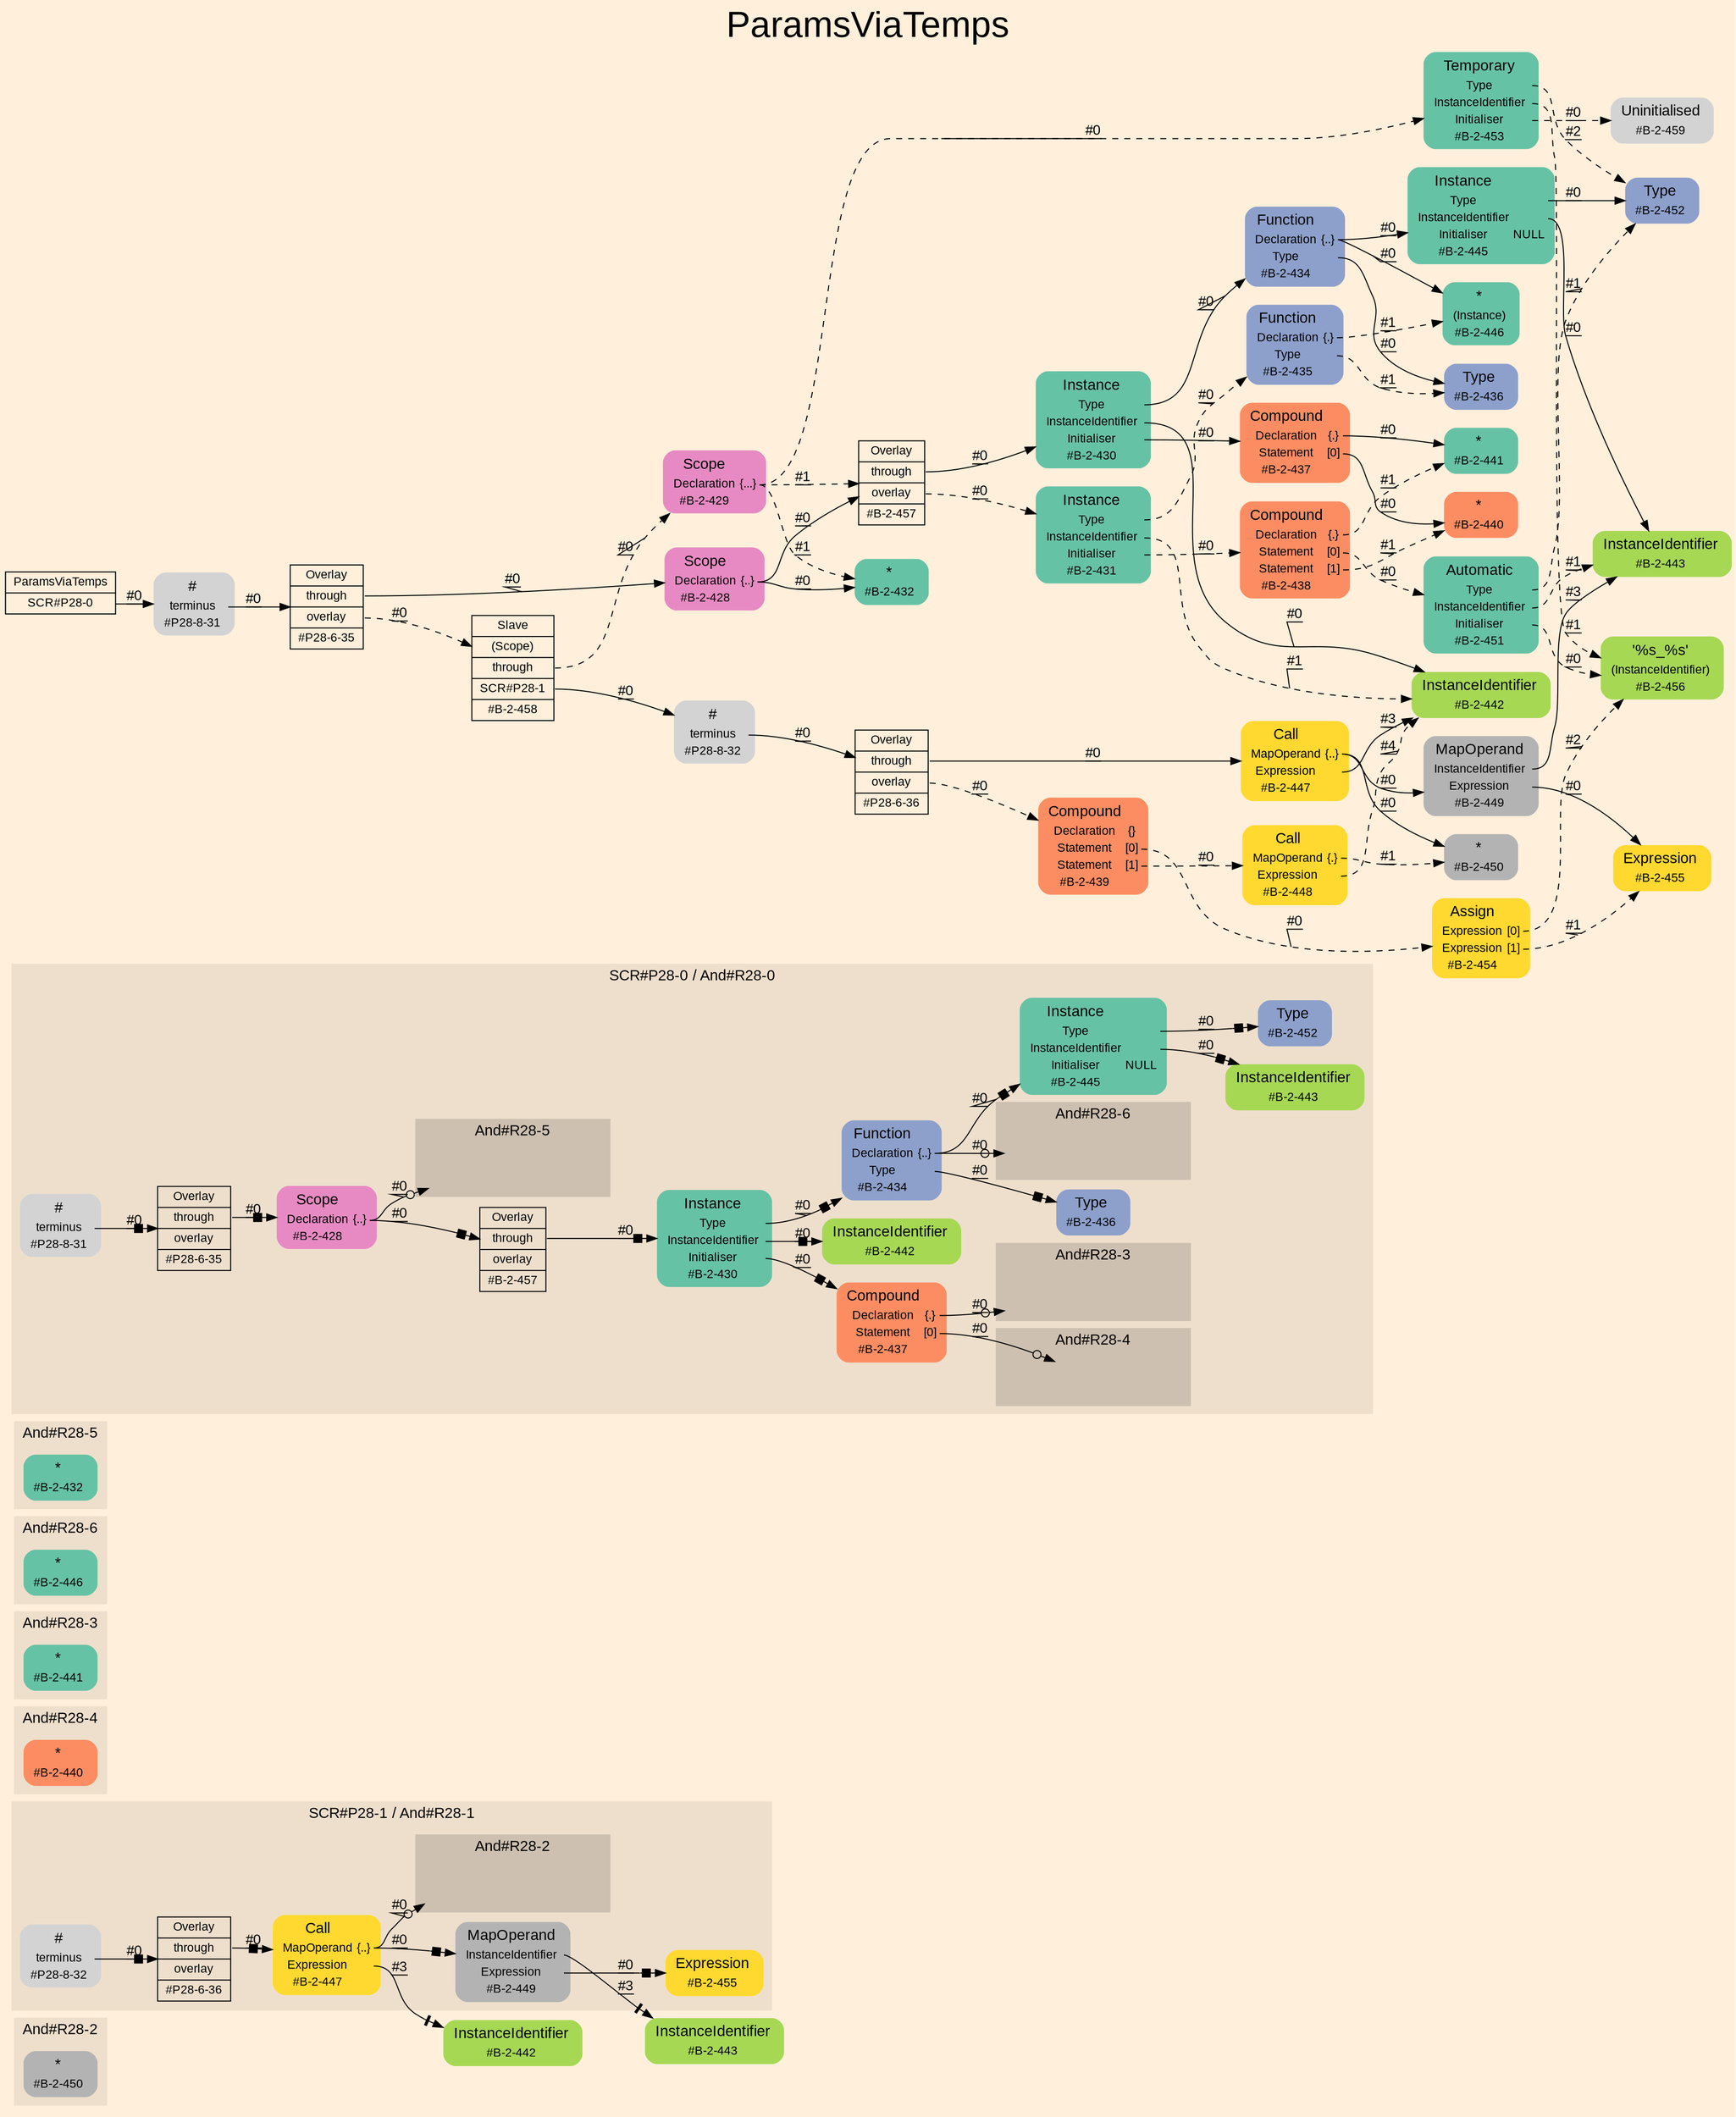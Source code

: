 digraph "ParamsViaTemps" {
label = "ParamsViaTemps"
labelloc = t
fontsize = "36"
graph [
    rankdir = "LR"
    ranksep = 0.3
    bgcolor = antiquewhite1
    color = black
    fontcolor = black
    fontname = "Arial"
];
node [
    fontname = "Arial"
];
edge [
    fontname = "Arial"
];

// -------------------- figure And#R28-2 --------------------
subgraph "clusterAnd#R28-2" {
    label = "And#R28-2"
    style = "filled"
    color = antiquewhite2
    fontsize = "15"
    "And#R28-2 / #B-2-450" [
        shape = "plaintext"
        fillcolor = "/set28/8"
        label = <<TABLE BORDER="0" CELLBORDER="0" CELLSPACING="0">
         <TR><TD><FONT POINT-SIZE="15.0">*</FONT></TD><TD></TD></TR>
         <TR><TD>#B-2-450</TD><TD PORT="port0"></TD></TR>
        </TABLE>>
        style = "rounded,filled"
        fontsize = "12"
    ];
    
}


// -------------------- figure And#R28-1 --------------------
"And#R28-1 / #B-2-443" [
    shape = "plaintext"
    fillcolor = "/set28/5"
    label = <<TABLE BORDER="0" CELLBORDER="0" CELLSPACING="0">
     <TR><TD><FONT POINT-SIZE="15.0">InstanceIdentifier</FONT></TD><TD></TD></TR>
     <TR><TD>#B-2-443</TD><TD PORT="port0"></TD></TR>
    </TABLE>>
    style = "rounded,filled"
    fontsize = "12"
];

"And#R28-1 / #B-2-442" [
    shape = "plaintext"
    fillcolor = "/set28/5"
    label = <<TABLE BORDER="0" CELLBORDER="0" CELLSPACING="0">
     <TR><TD><FONT POINT-SIZE="15.0">InstanceIdentifier</FONT></TD><TD></TD></TR>
     <TR><TD>#B-2-442</TD><TD PORT="port0"></TD></TR>
    </TABLE>>
    style = "rounded,filled"
    fontsize = "12"
];

subgraph "clusterAnd#R28-1" {
    label = "SCR#P28-1 / And#R28-1"
    style = "filled"
    color = antiquewhite2
    fontsize = "15"
    "And#R28-1 / #B-2-449" [
        shape = "plaintext"
        fillcolor = "/set28/8"
        label = <<TABLE BORDER="0" CELLBORDER="0" CELLSPACING="0">
         <TR><TD><FONT POINT-SIZE="15.0">MapOperand</FONT></TD><TD></TD></TR>
         <TR><TD>InstanceIdentifier</TD><TD PORT="port0"></TD></TR>
         <TR><TD>Expression</TD><TD PORT="port1"></TD></TR>
         <TR><TD>#B-2-449</TD><TD PORT="port2"></TD></TR>
        </TABLE>>
        style = "rounded,filled"
        fontsize = "12"
    ];
    
    "And#R28-1 / #P28-6-36" [
        shape = "record"
        fillcolor = antiquewhite2
        label = "<fixed> Overlay | <port0> through | <port1> overlay | <port2> #P28-6-36"
        style = "filled"
        fontsize = "12"
        color = black
        fontcolor = black
    ];
    
    "And#R28-1 / #B-2-455" [
        shape = "plaintext"
        fillcolor = "/set28/6"
        label = <<TABLE BORDER="0" CELLBORDER="0" CELLSPACING="0">
         <TR><TD><FONT POINT-SIZE="15.0">Expression</FONT></TD><TD></TD></TR>
         <TR><TD>#B-2-455</TD><TD PORT="port0"></TD></TR>
        </TABLE>>
        style = "rounded,filled"
        fontsize = "12"
    ];
    
    "And#R28-1 / #B-2-447" [
        shape = "plaintext"
        fillcolor = "/set28/6"
        label = <<TABLE BORDER="0" CELLBORDER="0" CELLSPACING="0">
         <TR><TD><FONT POINT-SIZE="15.0">Call</FONT></TD><TD></TD></TR>
         <TR><TD>MapOperand</TD><TD PORT="port0">{..}</TD></TR>
         <TR><TD>Expression</TD><TD PORT="port1"></TD></TR>
         <TR><TD>#B-2-447</TD><TD PORT="port2"></TD></TR>
        </TABLE>>
        style = "rounded,filled"
        fontsize = "12"
    ];
    
    "And#R28-1 / #P28-8-32" [
        shape = "plaintext"
        label = <<TABLE BORDER="0" CELLBORDER="0" CELLSPACING="0">
         <TR><TD><FONT POINT-SIZE="15.0">#</FONT></TD><TD></TD></TR>
         <TR><TD>terminus</TD><TD PORT="port0"></TD></TR>
         <TR><TD>#P28-8-32</TD><TD PORT="port1"></TD></TR>
        </TABLE>>
        style = "rounded,filled"
        fontsize = "12"
    ];
    
    subgraph "clusterAnd#R28-1 / And#R28-2" {
        label = "And#R28-2"
        style = "filled"
        color = antiquewhite3
        fontsize = "15"
        "And#R28-1 / #0 / #B-2-450" [
            shape = "none"
            style = "invisible"
        ];
        
    }
    
}


// -------------------- figure And#R28-4 --------------------
subgraph "clusterAnd#R28-4" {
    label = "And#R28-4"
    style = "filled"
    color = antiquewhite2
    fontsize = "15"
    "And#R28-4 / #B-2-440" [
        shape = "plaintext"
        fillcolor = "/set28/2"
        label = <<TABLE BORDER="0" CELLBORDER="0" CELLSPACING="0">
         <TR><TD><FONT POINT-SIZE="15.0">*</FONT></TD><TD></TD></TR>
         <TR><TD>#B-2-440</TD><TD PORT="port0"></TD></TR>
        </TABLE>>
        style = "rounded,filled"
        fontsize = "12"
    ];
    
}


// -------------------- figure And#R28-3 --------------------
subgraph "clusterAnd#R28-3" {
    label = "And#R28-3"
    style = "filled"
    color = antiquewhite2
    fontsize = "15"
    "And#R28-3 / #B-2-441" [
        shape = "plaintext"
        fillcolor = "/set28/1"
        label = <<TABLE BORDER="0" CELLBORDER="0" CELLSPACING="0">
         <TR><TD><FONT POINT-SIZE="15.0">*</FONT></TD><TD></TD></TR>
         <TR><TD>#B-2-441</TD><TD PORT="port0"></TD></TR>
        </TABLE>>
        style = "rounded,filled"
        fontsize = "12"
    ];
    
}


// -------------------- figure And#R28-6 --------------------
subgraph "clusterAnd#R28-6" {
    label = "And#R28-6"
    style = "filled"
    color = antiquewhite2
    fontsize = "15"
    "And#R28-6 / #B-2-446" [
        shape = "plaintext"
        fillcolor = "/set28/1"
        label = <<TABLE BORDER="0" CELLBORDER="0" CELLSPACING="0">
         <TR><TD><FONT POINT-SIZE="15.0">*</FONT></TD><TD></TD></TR>
         <TR><TD>#B-2-446</TD><TD PORT="port0"></TD></TR>
        </TABLE>>
        style = "rounded,filled"
        fontsize = "12"
    ];
    
}


// -------------------- figure And#R28-5 --------------------
subgraph "clusterAnd#R28-5" {
    label = "And#R28-5"
    style = "filled"
    color = antiquewhite2
    fontsize = "15"
    "And#R28-5 / #B-2-432" [
        shape = "plaintext"
        fillcolor = "/set28/1"
        label = <<TABLE BORDER="0" CELLBORDER="0" CELLSPACING="0">
         <TR><TD><FONT POINT-SIZE="15.0">*</FONT></TD><TD></TD></TR>
         <TR><TD>#B-2-432</TD><TD PORT="port0"></TD></TR>
        </TABLE>>
        style = "rounded,filled"
        fontsize = "12"
    ];
    
}


// -------------------- figure And#R28-0 --------------------
subgraph "clusterAnd#R28-0" {
    label = "SCR#P28-0 / And#R28-0"
    style = "filled"
    color = antiquewhite2
    fontsize = "15"
    "And#R28-0 / #B-2-445" [
        shape = "plaintext"
        fillcolor = "/set28/1"
        label = <<TABLE BORDER="0" CELLBORDER="0" CELLSPACING="0">
         <TR><TD><FONT POINT-SIZE="15.0">Instance</FONT></TD><TD></TD></TR>
         <TR><TD>Type</TD><TD PORT="port0"></TD></TR>
         <TR><TD>InstanceIdentifier</TD><TD PORT="port1"></TD></TR>
         <TR><TD>Initialiser</TD><TD PORT="port2">NULL</TD></TR>
         <TR><TD>#B-2-445</TD><TD PORT="port3"></TD></TR>
        </TABLE>>
        style = "rounded,filled"
        fontsize = "12"
    ];
    
    "And#R28-0 / #B-2-457" [
        shape = "record"
        fillcolor = antiquewhite2
        label = "<fixed> Overlay | <port0> through | <port1> overlay | <port2> #B-2-457"
        style = "filled"
        fontsize = "12"
        color = black
        fontcolor = black
    ];
    
    "And#R28-0 / #P28-8-31" [
        shape = "plaintext"
        label = <<TABLE BORDER="0" CELLBORDER="0" CELLSPACING="0">
         <TR><TD><FONT POINT-SIZE="15.0">#</FONT></TD><TD></TD></TR>
         <TR><TD>terminus</TD><TD PORT="port0"></TD></TR>
         <TR><TD>#P28-8-31</TD><TD PORT="port1"></TD></TR>
        </TABLE>>
        style = "rounded,filled"
        fontsize = "12"
    ];
    
    "And#R28-0 / #B-2-430" [
        shape = "plaintext"
        fillcolor = "/set28/1"
        label = <<TABLE BORDER="0" CELLBORDER="0" CELLSPACING="0">
         <TR><TD><FONT POINT-SIZE="15.0">Instance</FONT></TD><TD></TD></TR>
         <TR><TD>Type</TD><TD PORT="port0"></TD></TR>
         <TR><TD>InstanceIdentifier</TD><TD PORT="port1"></TD></TR>
         <TR><TD>Initialiser</TD><TD PORT="port2"></TD></TR>
         <TR><TD>#B-2-430</TD><TD PORT="port3"></TD></TR>
        </TABLE>>
        style = "rounded,filled"
        fontsize = "12"
    ];
    
    "And#R28-0 / #B-2-452" [
        shape = "plaintext"
        fillcolor = "/set28/3"
        label = <<TABLE BORDER="0" CELLBORDER="0" CELLSPACING="0">
         <TR><TD><FONT POINT-SIZE="15.0">Type</FONT></TD><TD></TD></TR>
         <TR><TD>#B-2-452</TD><TD PORT="port0"></TD></TR>
        </TABLE>>
        style = "rounded,filled"
        fontsize = "12"
    ];
    
    "And#R28-0 / #B-2-443" [
        shape = "plaintext"
        fillcolor = "/set28/5"
        label = <<TABLE BORDER="0" CELLBORDER="0" CELLSPACING="0">
         <TR><TD><FONT POINT-SIZE="15.0">InstanceIdentifier</FONT></TD><TD></TD></TR>
         <TR><TD>#B-2-443</TD><TD PORT="port0"></TD></TR>
        </TABLE>>
        style = "rounded,filled"
        fontsize = "12"
    ];
    
    "And#R28-0 / #B-2-442" [
        shape = "plaintext"
        fillcolor = "/set28/5"
        label = <<TABLE BORDER="0" CELLBORDER="0" CELLSPACING="0">
         <TR><TD><FONT POINT-SIZE="15.0">InstanceIdentifier</FONT></TD><TD></TD></TR>
         <TR><TD>#B-2-442</TD><TD PORT="port0"></TD></TR>
        </TABLE>>
        style = "rounded,filled"
        fontsize = "12"
    ];
    
    "And#R28-0 / #B-2-434" [
        shape = "plaintext"
        fillcolor = "/set28/3"
        label = <<TABLE BORDER="0" CELLBORDER="0" CELLSPACING="0">
         <TR><TD><FONT POINT-SIZE="15.0">Function</FONT></TD><TD></TD></TR>
         <TR><TD>Declaration</TD><TD PORT="port0">{..}</TD></TR>
         <TR><TD>Type</TD><TD PORT="port1"></TD></TR>
         <TR><TD>#B-2-434</TD><TD PORT="port2"></TD></TR>
        </TABLE>>
        style = "rounded,filled"
        fontsize = "12"
    ];
    
    "And#R28-0 / #B-2-437" [
        shape = "plaintext"
        fillcolor = "/set28/2"
        label = <<TABLE BORDER="0" CELLBORDER="0" CELLSPACING="0">
         <TR><TD><FONT POINT-SIZE="15.0">Compound</FONT></TD><TD></TD></TR>
         <TR><TD>Declaration</TD><TD PORT="port0">{.}</TD></TR>
         <TR><TD>Statement</TD><TD PORT="port1">[0]</TD></TR>
         <TR><TD>#B-2-437</TD><TD PORT="port2"></TD></TR>
        </TABLE>>
        style = "rounded,filled"
        fontsize = "12"
    ];
    
    "And#R28-0 / #B-2-436" [
        shape = "plaintext"
        fillcolor = "/set28/3"
        label = <<TABLE BORDER="0" CELLBORDER="0" CELLSPACING="0">
         <TR><TD><FONT POINT-SIZE="15.0">Type</FONT></TD><TD></TD></TR>
         <TR><TD>#B-2-436</TD><TD PORT="port0"></TD></TR>
        </TABLE>>
        style = "rounded,filled"
        fontsize = "12"
    ];
    
    "And#R28-0 / #P28-6-35" [
        shape = "record"
        fillcolor = antiquewhite2
        label = "<fixed> Overlay | <port0> through | <port1> overlay | <port2> #P28-6-35"
        style = "filled"
        fontsize = "12"
        color = black
        fontcolor = black
    ];
    
    "And#R28-0 / #B-2-428" [
        shape = "plaintext"
        fillcolor = "/set28/4"
        label = <<TABLE BORDER="0" CELLBORDER="0" CELLSPACING="0">
         <TR><TD><FONT POINT-SIZE="15.0">Scope</FONT></TD><TD></TD></TR>
         <TR><TD>Declaration</TD><TD PORT="port0">{..}</TD></TR>
         <TR><TD>#B-2-428</TD><TD PORT="port1"></TD></TR>
        </TABLE>>
        style = "rounded,filled"
        fontsize = "12"
    ];
    
    subgraph "clusterAnd#R28-0 / And#R28-5" {
        label = "And#R28-5"
        style = "filled"
        color = antiquewhite3
        fontsize = "15"
        "And#R28-0 / #0 / #B-2-432" [
            shape = "none"
            style = "invisible"
        ];
        
    }
    
    subgraph "clusterAnd#R28-0 / And#R28-6" {
        label = "And#R28-6"
        style = "filled"
        color = antiquewhite3
        fontsize = "15"
        "And#R28-0 / #0 / #B-2-446" [
            shape = "none"
            style = "invisible"
        ];
        
    }
    
    subgraph "clusterAnd#R28-0 / And#R28-3" {
        label = "And#R28-3"
        style = "filled"
        color = antiquewhite3
        fontsize = "15"
        "And#R28-0 / #0 / #B-2-441" [
            shape = "none"
            style = "invisible"
        ];
        
    }
    
    subgraph "clusterAnd#R28-0 / And#R28-4" {
        label = "And#R28-4"
        style = "filled"
        color = antiquewhite3
        fontsize = "15"
        "And#R28-0 / #0 / #B-2-440" [
            shape = "none"
            style = "invisible"
        ];
        
    }
    
}


// -------------------- transformation figure --------------------
"CR#P28-0" [
    shape = "record"
    fillcolor = antiquewhite1
    label = "<fixed> ParamsViaTemps | <port0> SCR#P28-0"
    style = "filled"
    fontsize = "12"
    color = black
    fontcolor = black
];

"#P28-8-31" [
    shape = "plaintext"
    label = <<TABLE BORDER="0" CELLBORDER="0" CELLSPACING="0">
     <TR><TD><FONT POINT-SIZE="15.0">#</FONT></TD><TD></TD></TR>
     <TR><TD>terminus</TD><TD PORT="port0"></TD></TR>
     <TR><TD>#P28-8-31</TD><TD PORT="port1"></TD></TR>
    </TABLE>>
    style = "rounded,filled"
    fontsize = "12"
];

"#P28-6-35" [
    shape = "record"
    fillcolor = antiquewhite1
    label = "<fixed> Overlay | <port0> through | <port1> overlay | <port2> #P28-6-35"
    style = "filled"
    fontsize = "12"
    color = black
    fontcolor = black
];

"#B-2-428" [
    shape = "plaintext"
    fillcolor = "/set28/4"
    label = <<TABLE BORDER="0" CELLBORDER="0" CELLSPACING="0">
     <TR><TD><FONT POINT-SIZE="15.0">Scope</FONT></TD><TD></TD></TR>
     <TR><TD>Declaration</TD><TD PORT="port0">{..}</TD></TR>
     <TR><TD>#B-2-428</TD><TD PORT="port1"></TD></TR>
    </TABLE>>
    style = "rounded,filled"
    fontsize = "12"
];

"#B-2-432" [
    shape = "plaintext"
    fillcolor = "/set28/1"
    label = <<TABLE BORDER="0" CELLBORDER="0" CELLSPACING="0">
     <TR><TD><FONT POINT-SIZE="15.0">*</FONT></TD><TD></TD></TR>
     <TR><TD>#B-2-432</TD><TD PORT="port0"></TD></TR>
    </TABLE>>
    style = "rounded,filled"
    fontsize = "12"
];

"#B-2-457" [
    shape = "record"
    fillcolor = antiquewhite1
    label = "<fixed> Overlay | <port0> through | <port1> overlay | <port2> #B-2-457"
    style = "filled"
    fontsize = "12"
    color = black
    fontcolor = black
];

"#B-2-430" [
    shape = "plaintext"
    fillcolor = "/set28/1"
    label = <<TABLE BORDER="0" CELLBORDER="0" CELLSPACING="0">
     <TR><TD><FONT POINT-SIZE="15.0">Instance</FONT></TD><TD></TD></TR>
     <TR><TD>Type</TD><TD PORT="port0"></TD></TR>
     <TR><TD>InstanceIdentifier</TD><TD PORT="port1"></TD></TR>
     <TR><TD>Initialiser</TD><TD PORT="port2"></TD></TR>
     <TR><TD>#B-2-430</TD><TD PORT="port3"></TD></TR>
    </TABLE>>
    style = "rounded,filled"
    fontsize = "12"
];

"#B-2-434" [
    shape = "plaintext"
    fillcolor = "/set28/3"
    label = <<TABLE BORDER="0" CELLBORDER="0" CELLSPACING="0">
     <TR><TD><FONT POINT-SIZE="15.0">Function</FONT></TD><TD></TD></TR>
     <TR><TD>Declaration</TD><TD PORT="port0">{..}</TD></TR>
     <TR><TD>Type</TD><TD PORT="port1"></TD></TR>
     <TR><TD>#B-2-434</TD><TD PORT="port2"></TD></TR>
    </TABLE>>
    style = "rounded,filled"
    fontsize = "12"
];

"#B-2-446" [
    shape = "plaintext"
    fillcolor = "/set28/1"
    label = <<TABLE BORDER="0" CELLBORDER="0" CELLSPACING="0">
     <TR><TD><FONT POINT-SIZE="15.0">*</FONT></TD><TD></TD></TR>
     <TR><TD>(Instance)</TD><TD PORT="port0"></TD></TR>
     <TR><TD>#B-2-446</TD><TD PORT="port1"></TD></TR>
    </TABLE>>
    style = "rounded,filled"
    fontsize = "12"
];

"#B-2-445" [
    shape = "plaintext"
    fillcolor = "/set28/1"
    label = <<TABLE BORDER="0" CELLBORDER="0" CELLSPACING="0">
     <TR><TD><FONT POINT-SIZE="15.0">Instance</FONT></TD><TD></TD></TR>
     <TR><TD>Type</TD><TD PORT="port0"></TD></TR>
     <TR><TD>InstanceIdentifier</TD><TD PORT="port1"></TD></TR>
     <TR><TD>Initialiser</TD><TD PORT="port2">NULL</TD></TR>
     <TR><TD>#B-2-445</TD><TD PORT="port3"></TD></TR>
    </TABLE>>
    style = "rounded,filled"
    fontsize = "12"
];

"#B-2-452" [
    shape = "plaintext"
    fillcolor = "/set28/3"
    label = <<TABLE BORDER="0" CELLBORDER="0" CELLSPACING="0">
     <TR><TD><FONT POINT-SIZE="15.0">Type</FONT></TD><TD></TD></TR>
     <TR><TD>#B-2-452</TD><TD PORT="port0"></TD></TR>
    </TABLE>>
    style = "rounded,filled"
    fontsize = "12"
];

"#B-2-443" [
    shape = "plaintext"
    fillcolor = "/set28/5"
    label = <<TABLE BORDER="0" CELLBORDER="0" CELLSPACING="0">
     <TR><TD><FONT POINT-SIZE="15.0">InstanceIdentifier</FONT></TD><TD></TD></TR>
     <TR><TD>#B-2-443</TD><TD PORT="port0"></TD></TR>
    </TABLE>>
    style = "rounded,filled"
    fontsize = "12"
];

"#B-2-436" [
    shape = "plaintext"
    fillcolor = "/set28/3"
    label = <<TABLE BORDER="0" CELLBORDER="0" CELLSPACING="0">
     <TR><TD><FONT POINT-SIZE="15.0">Type</FONT></TD><TD></TD></TR>
     <TR><TD>#B-2-436</TD><TD PORT="port0"></TD></TR>
    </TABLE>>
    style = "rounded,filled"
    fontsize = "12"
];

"#B-2-442" [
    shape = "plaintext"
    fillcolor = "/set28/5"
    label = <<TABLE BORDER="0" CELLBORDER="0" CELLSPACING="0">
     <TR><TD><FONT POINT-SIZE="15.0">InstanceIdentifier</FONT></TD><TD></TD></TR>
     <TR><TD>#B-2-442</TD><TD PORT="port0"></TD></TR>
    </TABLE>>
    style = "rounded,filled"
    fontsize = "12"
];

"#B-2-437" [
    shape = "plaintext"
    fillcolor = "/set28/2"
    label = <<TABLE BORDER="0" CELLBORDER="0" CELLSPACING="0">
     <TR><TD><FONT POINT-SIZE="15.0">Compound</FONT></TD><TD></TD></TR>
     <TR><TD>Declaration</TD><TD PORT="port0">{.}</TD></TR>
     <TR><TD>Statement</TD><TD PORT="port1">[0]</TD></TR>
     <TR><TD>#B-2-437</TD><TD PORT="port2"></TD></TR>
    </TABLE>>
    style = "rounded,filled"
    fontsize = "12"
];

"#B-2-441" [
    shape = "plaintext"
    fillcolor = "/set28/1"
    label = <<TABLE BORDER="0" CELLBORDER="0" CELLSPACING="0">
     <TR><TD><FONT POINT-SIZE="15.0">*</FONT></TD><TD></TD></TR>
     <TR><TD>#B-2-441</TD><TD PORT="port0"></TD></TR>
    </TABLE>>
    style = "rounded,filled"
    fontsize = "12"
];

"#B-2-440" [
    shape = "plaintext"
    fillcolor = "/set28/2"
    label = <<TABLE BORDER="0" CELLBORDER="0" CELLSPACING="0">
     <TR><TD><FONT POINT-SIZE="15.0">*</FONT></TD><TD></TD></TR>
     <TR><TD>#B-2-440</TD><TD PORT="port0"></TD></TR>
    </TABLE>>
    style = "rounded,filled"
    fontsize = "12"
];

"#B-2-431" [
    shape = "plaintext"
    fillcolor = "/set28/1"
    label = <<TABLE BORDER="0" CELLBORDER="0" CELLSPACING="0">
     <TR><TD><FONT POINT-SIZE="15.0">Instance</FONT></TD><TD></TD></TR>
     <TR><TD>Type</TD><TD PORT="port0"></TD></TR>
     <TR><TD>InstanceIdentifier</TD><TD PORT="port1"></TD></TR>
     <TR><TD>Initialiser</TD><TD PORT="port2"></TD></TR>
     <TR><TD>#B-2-431</TD><TD PORT="port3"></TD></TR>
    </TABLE>>
    style = "rounded,filled"
    fontsize = "12"
];

"#B-2-435" [
    shape = "plaintext"
    fillcolor = "/set28/3"
    label = <<TABLE BORDER="0" CELLBORDER="0" CELLSPACING="0">
     <TR><TD><FONT POINT-SIZE="15.0">Function</FONT></TD><TD></TD></TR>
     <TR><TD>Declaration</TD><TD PORT="port0">{.}</TD></TR>
     <TR><TD>Type</TD><TD PORT="port1"></TD></TR>
     <TR><TD>#B-2-435</TD><TD PORT="port2"></TD></TR>
    </TABLE>>
    style = "rounded,filled"
    fontsize = "12"
];

"#B-2-438" [
    shape = "plaintext"
    fillcolor = "/set28/2"
    label = <<TABLE BORDER="0" CELLBORDER="0" CELLSPACING="0">
     <TR><TD><FONT POINT-SIZE="15.0">Compound</FONT></TD><TD></TD></TR>
     <TR><TD>Declaration</TD><TD PORT="port0">{.}</TD></TR>
     <TR><TD>Statement</TD><TD PORT="port1">[0]</TD></TR>
     <TR><TD>Statement</TD><TD PORT="port2">[1]</TD></TR>
     <TR><TD>#B-2-438</TD><TD PORT="port3"></TD></TR>
    </TABLE>>
    style = "rounded,filled"
    fontsize = "12"
];

"#B-2-451" [
    shape = "plaintext"
    fillcolor = "/set28/1"
    label = <<TABLE BORDER="0" CELLBORDER="0" CELLSPACING="0">
     <TR><TD><FONT POINT-SIZE="15.0">Automatic</FONT></TD><TD></TD></TR>
     <TR><TD>Type</TD><TD PORT="port0"></TD></TR>
     <TR><TD>InstanceIdentifier</TD><TD PORT="port1"></TD></TR>
     <TR><TD>Initialiser</TD><TD PORT="port2"></TD></TR>
     <TR><TD>#B-2-451</TD><TD PORT="port3"></TD></TR>
    </TABLE>>
    style = "rounded,filled"
    fontsize = "12"
];

"#B-2-456" [
    shape = "plaintext"
    fillcolor = "/set28/5"
    label = <<TABLE BORDER="0" CELLBORDER="0" CELLSPACING="0">
     <TR><TD><FONT POINT-SIZE="15.0">'%s_%s'</FONT></TD><TD></TD></TR>
     <TR><TD>(InstanceIdentifier)</TD><TD PORT="port0"></TD></TR>
     <TR><TD>#B-2-456</TD><TD PORT="port1"></TD></TR>
    </TABLE>>
    style = "rounded,filled"
    fontsize = "12"
];

"#B-2-458" [
    shape = "record"
    fillcolor = antiquewhite1
    label = "<fixed> Slave | <port0> (Scope) | <port1> through | <port2> SCR#P28-1 | <port3> #B-2-458"
    style = "filled"
    fontsize = "12"
    color = black
    fontcolor = black
];

"#B-2-429" [
    shape = "plaintext"
    fillcolor = "/set28/4"
    label = <<TABLE BORDER="0" CELLBORDER="0" CELLSPACING="0">
     <TR><TD><FONT POINT-SIZE="15.0">Scope</FONT></TD><TD></TD></TR>
     <TR><TD>Declaration</TD><TD PORT="port0">{...}</TD></TR>
     <TR><TD>#B-2-429</TD><TD PORT="port1"></TD></TR>
    </TABLE>>
    style = "rounded,filled"
    fontsize = "12"
];

"#B-2-453" [
    shape = "plaintext"
    fillcolor = "/set28/1"
    label = <<TABLE BORDER="0" CELLBORDER="0" CELLSPACING="0">
     <TR><TD><FONT POINT-SIZE="15.0">Temporary</FONT></TD><TD></TD></TR>
     <TR><TD>Type</TD><TD PORT="port0"></TD></TR>
     <TR><TD>InstanceIdentifier</TD><TD PORT="port1"></TD></TR>
     <TR><TD>Initialiser</TD><TD PORT="port2"></TD></TR>
     <TR><TD>#B-2-453</TD><TD PORT="port3"></TD></TR>
    </TABLE>>
    style = "rounded,filled"
    fontsize = "12"
];

"#B-2-459" [
    shape = "plaintext"
    label = <<TABLE BORDER="0" CELLBORDER="0" CELLSPACING="0">
     <TR><TD><FONT POINT-SIZE="15.0">Uninitialised</FONT></TD><TD></TD></TR>
     <TR><TD>#B-2-459</TD><TD PORT="port0"></TD></TR>
    </TABLE>>
    style = "rounded,filled"
    fontsize = "12"
];

"#P28-8-32" [
    shape = "plaintext"
    label = <<TABLE BORDER="0" CELLBORDER="0" CELLSPACING="0">
     <TR><TD><FONT POINT-SIZE="15.0">#</FONT></TD><TD></TD></TR>
     <TR><TD>terminus</TD><TD PORT="port0"></TD></TR>
     <TR><TD>#P28-8-32</TD><TD PORT="port1"></TD></TR>
    </TABLE>>
    style = "rounded,filled"
    fontsize = "12"
];

"#P28-6-36" [
    shape = "record"
    fillcolor = antiquewhite1
    label = "<fixed> Overlay | <port0> through | <port1> overlay | <port2> #P28-6-36"
    style = "filled"
    fontsize = "12"
    color = black
    fontcolor = black
];

"#B-2-447" [
    shape = "plaintext"
    fillcolor = "/set28/6"
    label = <<TABLE BORDER="0" CELLBORDER="0" CELLSPACING="0">
     <TR><TD><FONT POINT-SIZE="15.0">Call</FONT></TD><TD></TD></TR>
     <TR><TD>MapOperand</TD><TD PORT="port0">{..}</TD></TR>
     <TR><TD>Expression</TD><TD PORT="port1"></TD></TR>
     <TR><TD>#B-2-447</TD><TD PORT="port2"></TD></TR>
    </TABLE>>
    style = "rounded,filled"
    fontsize = "12"
];

"#B-2-450" [
    shape = "plaintext"
    fillcolor = "/set28/8"
    label = <<TABLE BORDER="0" CELLBORDER="0" CELLSPACING="0">
     <TR><TD><FONT POINT-SIZE="15.0">*</FONT></TD><TD></TD></TR>
     <TR><TD>#B-2-450</TD><TD PORT="port0"></TD></TR>
    </TABLE>>
    style = "rounded,filled"
    fontsize = "12"
];

"#B-2-449" [
    shape = "plaintext"
    fillcolor = "/set28/8"
    label = <<TABLE BORDER="0" CELLBORDER="0" CELLSPACING="0">
     <TR><TD><FONT POINT-SIZE="15.0">MapOperand</FONT></TD><TD></TD></TR>
     <TR><TD>InstanceIdentifier</TD><TD PORT="port0"></TD></TR>
     <TR><TD>Expression</TD><TD PORT="port1"></TD></TR>
     <TR><TD>#B-2-449</TD><TD PORT="port2"></TD></TR>
    </TABLE>>
    style = "rounded,filled"
    fontsize = "12"
];

"#B-2-455" [
    shape = "plaintext"
    fillcolor = "/set28/6"
    label = <<TABLE BORDER="0" CELLBORDER="0" CELLSPACING="0">
     <TR><TD><FONT POINT-SIZE="15.0">Expression</FONT></TD><TD></TD></TR>
     <TR><TD>#B-2-455</TD><TD PORT="port0"></TD></TR>
    </TABLE>>
    style = "rounded,filled"
    fontsize = "12"
];

"#B-2-439" [
    shape = "plaintext"
    fillcolor = "/set28/2"
    label = <<TABLE BORDER="0" CELLBORDER="0" CELLSPACING="0">
     <TR><TD><FONT POINT-SIZE="15.0">Compound</FONT></TD><TD></TD></TR>
     <TR><TD>Declaration</TD><TD PORT="port0">{}</TD></TR>
     <TR><TD>Statement</TD><TD PORT="port1">[0]</TD></TR>
     <TR><TD>Statement</TD><TD PORT="port2">[1]</TD></TR>
     <TR><TD>#B-2-439</TD><TD PORT="port3"></TD></TR>
    </TABLE>>
    style = "rounded,filled"
    fontsize = "12"
];

"#B-2-454" [
    shape = "plaintext"
    fillcolor = "/set28/6"
    label = <<TABLE BORDER="0" CELLBORDER="0" CELLSPACING="0">
     <TR><TD><FONT POINT-SIZE="15.0">Assign</FONT></TD><TD></TD></TR>
     <TR><TD>Expression</TD><TD PORT="port0">[0]</TD></TR>
     <TR><TD>Expression</TD><TD PORT="port1">[1]</TD></TR>
     <TR><TD>#B-2-454</TD><TD PORT="port2"></TD></TR>
    </TABLE>>
    style = "rounded,filled"
    fontsize = "12"
];

"#B-2-448" [
    shape = "plaintext"
    fillcolor = "/set28/6"
    label = <<TABLE BORDER="0" CELLBORDER="0" CELLSPACING="0">
     <TR><TD><FONT POINT-SIZE="15.0">Call</FONT></TD><TD></TD></TR>
     <TR><TD>MapOperand</TD><TD PORT="port0">{.}</TD></TR>
     <TR><TD>Expression</TD><TD PORT="port1"></TD></TR>
     <TR><TD>#B-2-448</TD><TD PORT="port2"></TD></TR>
    </TABLE>>
    style = "rounded,filled"
    fontsize = "12"
];


// -------------------- links --------------------
// links for block CR#P28-0
"CR#P28-0":port0 -> "#P28-8-31" [
    label = "#0"
    decorate = true
    color = black
    fontcolor = black
];

// links for block #P28-8-31
"#P28-8-31":port0 -> "#P28-6-35" [
    label = "#0"
    decorate = true
    color = black
    fontcolor = black
];

// links for block #P28-6-35
"#P28-6-35":port0 -> "#B-2-428" [
    label = "#0"
    decorate = true
    color = black
    fontcolor = black
];

"#P28-6-35":port1 -> "#B-2-458" [
    style="dashed"
    label = "#0"
    decorate = true
    color = black
    fontcolor = black
];

// links for block #B-2-428
"#B-2-428":port0 -> "#B-2-432" [
    label = "#0"
    decorate = true
    color = black
    fontcolor = black
];

"#B-2-428":port0 -> "#B-2-457" [
    label = "#0"
    decorate = true
    color = black
    fontcolor = black
];

// links for block #B-2-432
// links for block #B-2-457
"#B-2-457":port0 -> "#B-2-430" [
    label = "#0"
    decorate = true
    color = black
    fontcolor = black
];

"#B-2-457":port1 -> "#B-2-431" [
    style="dashed"
    label = "#0"
    decorate = true
    color = black
    fontcolor = black
];

// links for block #B-2-430
"#B-2-430":port0 -> "#B-2-434" [
    label = "#0"
    decorate = true
    color = black
    fontcolor = black
];

"#B-2-430":port1 -> "#B-2-442" [
    label = "#0"
    decorate = true
    color = black
    fontcolor = black
];

"#B-2-430":port2 -> "#B-2-437" [
    label = "#0"
    decorate = true
    color = black
    fontcolor = black
];

// links for block #B-2-434
"#B-2-434":port0 -> "#B-2-446" [
    label = "#0"
    decorate = true
    color = black
    fontcolor = black
];

"#B-2-434":port0 -> "#B-2-445" [
    label = "#0"
    decorate = true
    color = black
    fontcolor = black
];

"#B-2-434":port1 -> "#B-2-436" [
    label = "#0"
    decorate = true
    color = black
    fontcolor = black
];

// links for block #B-2-446
// links for block #B-2-445
"#B-2-445":port0 -> "#B-2-452" [
    label = "#0"
    decorate = true
    color = black
    fontcolor = black
];

"#B-2-445":port1 -> "#B-2-443" [
    label = "#0"
    decorate = true
    color = black
    fontcolor = black
];

// links for block #B-2-452
// links for block #B-2-443
// links for block #B-2-436
// links for block #B-2-442
// links for block #B-2-437
"#B-2-437":port0 -> "#B-2-441" [
    label = "#0"
    decorate = true
    color = black
    fontcolor = black
];

"#B-2-437":port1 -> "#B-2-440" [
    label = "#0"
    decorate = true
    color = black
    fontcolor = black
];

// links for block #B-2-441
// links for block #B-2-440
// links for block #B-2-431
"#B-2-431":port0 -> "#B-2-435" [
    style="dashed"
    label = "#0"
    decorate = true
    color = black
    fontcolor = black
];

"#B-2-431":port1 -> "#B-2-442" [
    style="dashed"
    label = "#1"
    decorate = true
    color = black
    fontcolor = black
];

"#B-2-431":port2 -> "#B-2-438" [
    style="dashed"
    label = "#0"
    decorate = true
    color = black
    fontcolor = black
];

// links for block #B-2-435
"#B-2-435":port0 -> "#B-2-446" [
    style="dashed"
    label = "#1"
    decorate = true
    color = black
    fontcolor = black
];

"#B-2-435":port1 -> "#B-2-436" [
    style="dashed"
    label = "#1"
    decorate = true
    color = black
    fontcolor = black
];

// links for block #B-2-438
"#B-2-438":port0 -> "#B-2-441" [
    style="dashed"
    label = "#1"
    decorate = true
    color = black
    fontcolor = black
];

"#B-2-438":port1 -> "#B-2-451" [
    style="dashed"
    label = "#0"
    decorate = true
    color = black
    fontcolor = black
];

"#B-2-438":port2 -> "#B-2-440" [
    style="dashed"
    label = "#1"
    decorate = true
    color = black
    fontcolor = black
];

// links for block #B-2-451
"#B-2-451":port0 -> "#B-2-452" [
    style="dashed"
    label = "#1"
    decorate = true
    color = black
    fontcolor = black
];

"#B-2-451":port1 -> "#B-2-443" [
    style="dashed"
    label = "#1"
    decorate = true
    color = black
    fontcolor = black
];

"#B-2-451":port2 -> "#B-2-456" [
    style="dashed"
    label = "#0"
    decorate = true
    color = black
    fontcolor = black
];

// links for block #B-2-456
// links for block #B-2-458
"#B-2-458":port1 -> "#B-2-429" [
    style="dashed"
    label = "#0"
    decorate = true
    color = black
    fontcolor = black
];

"#B-2-458":port2 -> "#P28-8-32" [
    label = "#0"
    decorate = true
    color = black
    fontcolor = black
];

// links for block #B-2-429
"#B-2-429":port0 -> "#B-2-432" [
    style="dashed"
    label = "#1"
    decorate = true
    color = black
    fontcolor = black
];

"#B-2-429":port0 -> "#B-2-457" [
    style="dashed"
    label = "#1"
    decorate = true
    color = black
    fontcolor = black
];

"#B-2-429":port0 -> "#B-2-453" [
    style="dashed"
    label = "#0"
    decorate = true
    color = black
    fontcolor = black
];

// links for block #B-2-453
"#B-2-453":port0 -> "#B-2-452" [
    style="dashed"
    label = "#2"
    decorate = true
    color = black
    fontcolor = black
];

"#B-2-453":port1 -> "#B-2-456" [
    style="dashed"
    label = "#1"
    decorate = true
    color = black
    fontcolor = black
];

"#B-2-453":port2 -> "#B-2-459" [
    style="dashed"
    label = "#0"
    decorate = true
    color = black
    fontcolor = black
];

// links for block #B-2-459
// links for block #P28-8-32
"#P28-8-32":port0 -> "#P28-6-36" [
    label = "#0"
    decorate = true
    color = black
    fontcolor = black
];

// links for block #P28-6-36
"#P28-6-36":port0 -> "#B-2-447" [
    label = "#0"
    decorate = true
    color = black
    fontcolor = black
];

"#P28-6-36":port1 -> "#B-2-439" [
    style="dashed"
    label = "#0"
    decorate = true
    color = black
    fontcolor = black
];

// links for block #B-2-447
"#B-2-447":port0 -> "#B-2-450" [
    label = "#0"
    decorate = true
    color = black
    fontcolor = black
];

"#B-2-447":port0 -> "#B-2-449" [
    label = "#0"
    decorate = true
    color = black
    fontcolor = black
];

"#B-2-447":port1 -> "#B-2-442" [
    label = "#3"
    decorate = true
    color = black
    fontcolor = black
];

// links for block #B-2-450
// links for block #B-2-449
"#B-2-449":port0 -> "#B-2-443" [
    label = "#3"
    decorate = true
    color = black
    fontcolor = black
];

"#B-2-449":port1 -> "#B-2-455" [
    label = "#0"
    decorate = true
    color = black
    fontcolor = black
];

// links for block #B-2-455
// links for block #B-2-439
"#B-2-439":port1 -> "#B-2-454" [
    style="dashed"
    label = "#0"
    decorate = true
    color = black
    fontcolor = black
];

"#B-2-439":port2 -> "#B-2-448" [
    style="dashed"
    label = "#0"
    decorate = true
    color = black
    fontcolor = black
];

// links for block #B-2-454
"#B-2-454":port0 -> "#B-2-456" [
    style="dashed"
    label = "#2"
    decorate = true
    color = black
    fontcolor = black
];

"#B-2-454":port1 -> "#B-2-455" [
    style="dashed"
    label = "#1"
    decorate = true
    color = black
    fontcolor = black
];

// links for block #B-2-448
"#B-2-448":port0 -> "#B-2-450" [
    style="dashed"
    label = "#1"
    decorate = true
    color = black
    fontcolor = black
];

"#B-2-448":port1 -> "#B-2-442" [
    style="dashed"
    label = "#4"
    decorate = true
    color = black
    fontcolor = black
];

// links for block And#R28-0 / #B-2-445
"And#R28-0 / #B-2-445":port0 -> "And#R28-0 / #B-2-452" [
    arrowhead="normalnonebox"
    label = "#0"
    decorate = true
    color = black
    fontcolor = black
];

"And#R28-0 / #B-2-445":port1 -> "And#R28-0 / #B-2-443" [
    arrowhead="normalnonebox"
    label = "#0"
    decorate = true
    color = black
    fontcolor = black
];

// links for block And#R28-0 / #B-2-457
"And#R28-0 / #B-2-457":port0 -> "And#R28-0 / #B-2-430" [
    arrowhead="normalnonebox"
    label = "#0"
    decorate = true
    color = black
    fontcolor = black
];

// links for block And#R28-0 / #P28-8-31
"And#R28-0 / #P28-8-31":port0 -> "And#R28-0 / #P28-6-35" [
    arrowhead="normalnonebox"
    label = "#0"
    decorate = true
    color = black
    fontcolor = black
];

// links for block And#R28-0 / #B-2-430
"And#R28-0 / #B-2-430":port0 -> "And#R28-0 / #B-2-434" [
    arrowhead="normalnonebox"
    label = "#0"
    decorate = true
    color = black
    fontcolor = black
];

"And#R28-0 / #B-2-430":port1 -> "And#R28-0 / #B-2-442" [
    arrowhead="normalnonebox"
    label = "#0"
    decorate = true
    color = black
    fontcolor = black
];

"And#R28-0 / #B-2-430":port2 -> "And#R28-0 / #B-2-437" [
    arrowhead="normalnonebox"
    label = "#0"
    decorate = true
    color = black
    fontcolor = black
];

// links for block And#R28-0 / #B-2-452
// links for block And#R28-0 / #B-2-443
// links for block And#R28-0 / #B-2-442
// links for block And#R28-0 / #B-2-434
"And#R28-0 / #B-2-434":port0 -> "And#R28-0 / #0 / #B-2-446" [
    arrowhead="normalnoneodot"
    label = "#0"
    decorate = true
    color = black
    fontcolor = black
];

"And#R28-0 / #B-2-434":port0 -> "And#R28-0 / #B-2-445" [
    arrowhead="normalnonebox"
    label = "#0"
    decorate = true
    color = black
    fontcolor = black
];

"And#R28-0 / #B-2-434":port1 -> "And#R28-0 / #B-2-436" [
    arrowhead="normalnonebox"
    label = "#0"
    decorate = true
    color = black
    fontcolor = black
];

// links for block And#R28-0 / #B-2-437
"And#R28-0 / #B-2-437":port0 -> "And#R28-0 / #0 / #B-2-441" [
    arrowhead="normalnoneodot"
    label = "#0"
    decorate = true
    color = black
    fontcolor = black
];

"And#R28-0 / #B-2-437":port1 -> "And#R28-0 / #0 / #B-2-440" [
    arrowhead="normalnoneodot"
    label = "#0"
    decorate = true
    color = black
    fontcolor = black
];

// links for block And#R28-0 / #B-2-436
// links for block And#R28-0 / #P28-6-35
"And#R28-0 / #P28-6-35":port0 -> "And#R28-0 / #B-2-428" [
    arrowhead="normalnonebox"
    label = "#0"
    decorate = true
    color = black
    fontcolor = black
];

// links for block And#R28-0 / #B-2-428
"And#R28-0 / #B-2-428":port0 -> "And#R28-0 / #0 / #B-2-432" [
    arrowhead="normalnoneodot"
    label = "#0"
    decorate = true
    color = black
    fontcolor = black
];

"And#R28-0 / #B-2-428":port0 -> "And#R28-0 / #B-2-457" [
    arrowhead="normalnonebox"
    label = "#0"
    decorate = true
    color = black
    fontcolor = black
];

// links for block And#R28-0 / #0 / #B-2-432
// links for block And#R28-0 / #0 / #B-2-446
// links for block And#R28-0 / #0 / #B-2-441
// links for block And#R28-0 / #0 / #B-2-440
// links for block And#R28-5 / #B-2-432
// links for block And#R28-6 / #B-2-446
// links for block And#R28-3 / #B-2-441
// links for block And#R28-4 / #B-2-440
// links for block And#R28-1 / #B-2-443
// links for block And#R28-1 / #B-2-442
// links for block And#R28-1 / #B-2-449
"And#R28-1 / #B-2-449":port0 -> "And#R28-1 / #B-2-443" [
    arrowhead="normalnonetee"
    label = "#3"
    decorate = true
    color = black
    fontcolor = black
];

"And#R28-1 / #B-2-449":port1 -> "And#R28-1 / #B-2-455" [
    arrowhead="normalnonebox"
    label = "#0"
    decorate = true
    color = black
    fontcolor = black
];

// links for block And#R28-1 / #P28-6-36
"And#R28-1 / #P28-6-36":port0 -> "And#R28-1 / #B-2-447" [
    arrowhead="normalnonebox"
    label = "#0"
    decorate = true
    color = black
    fontcolor = black
];

// links for block And#R28-1 / #B-2-455
// links for block And#R28-1 / #B-2-447
"And#R28-1 / #B-2-447":port0 -> "And#R28-1 / #0 / #B-2-450" [
    arrowhead="normalnoneodot"
    label = "#0"
    decorate = true
    color = black
    fontcolor = black
];

"And#R28-1 / #B-2-447":port0 -> "And#R28-1 / #B-2-449" [
    arrowhead="normalnonebox"
    label = "#0"
    decorate = true
    color = black
    fontcolor = black
];

"And#R28-1 / #B-2-447":port1 -> "And#R28-1 / #B-2-442" [
    arrowhead="normalnonetee"
    label = "#3"
    decorate = true
    color = black
    fontcolor = black
];

// links for block And#R28-1 / #P28-8-32
"And#R28-1 / #P28-8-32":port0 -> "And#R28-1 / #P28-6-36" [
    arrowhead="normalnonebox"
    label = "#0"
    decorate = true
    color = black
    fontcolor = black
];

// links for block And#R28-1 / #0 / #B-2-450
// links for block And#R28-2 / #B-2-450
}
